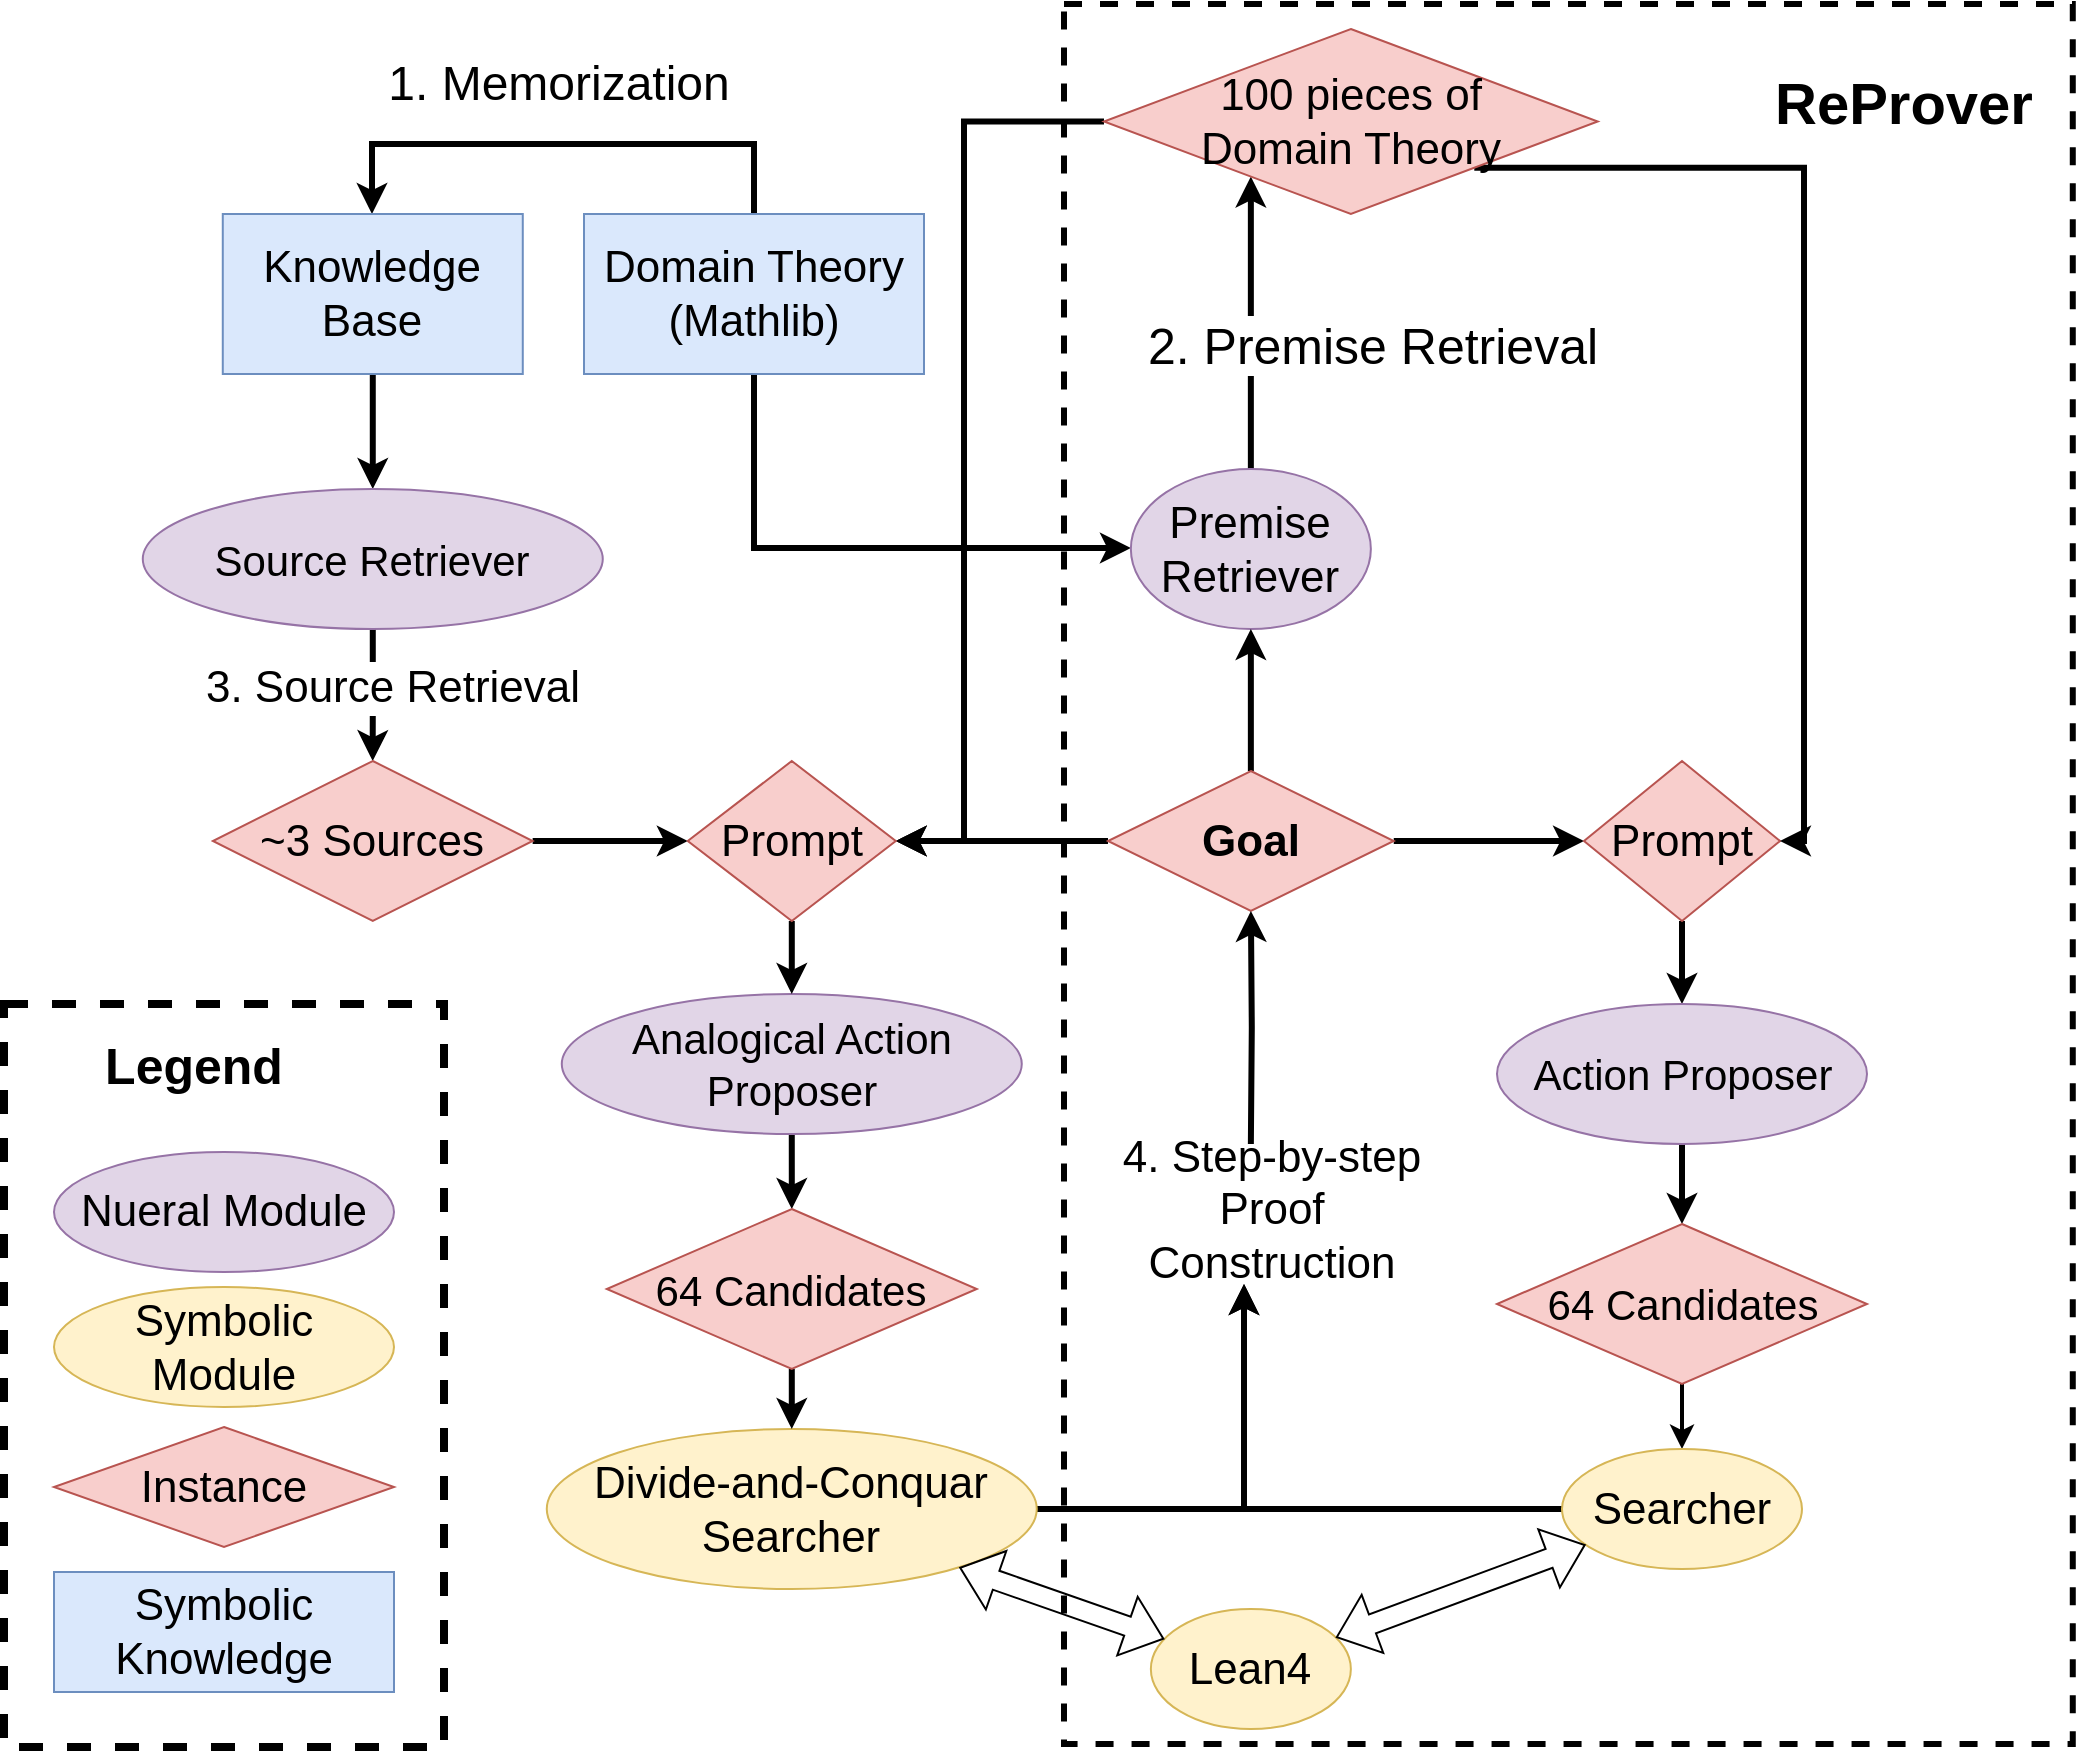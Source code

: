 <mxfile version="24.3.0" type="github">
  <diagram name="Page-1" id="IZ-Rrfjy0_TtdQrgrMoi">
    <mxGraphModel dx="1911" dy="1208" grid="1" gridSize="10" guides="1" tooltips="1" connect="1" arrows="1" fold="1" page="1" pageScale="1" pageWidth="1100" pageHeight="850" math="1" shadow="0">
      <root>
        <mxCell id="0" />
        <mxCell id="1" parent="0" />
        <mxCell id="Xpp3-1cy8L-rHU1XI7NB-74" value="" style="rounded=0;whiteSpace=wrap;html=1;dashed=1;fillColor=none;strokeWidth=3;fontSize=22;" parent="1" vertex="1">
          <mxGeometry x="580" y="20" width="504.39" height="870" as="geometry" />
        </mxCell>
        <mxCell id="mt0tTK6OPrf-Rs11sb0C-27" style="edgeStyle=orthogonalEdgeStyle;rounded=0;orthogonalLoop=1;jettySize=auto;html=1;strokeWidth=3;" edge="1" parent="1" source="Xpp3-1cy8L-rHU1XI7NB-1" target="Xpp3-1cy8L-rHU1XI7NB-8">
          <mxGeometry relative="1" as="geometry">
            <Array as="points">
              <mxPoint x="425" y="292" />
            </Array>
          </mxGeometry>
        </mxCell>
        <mxCell id="mt0tTK6OPrf-Rs11sb0C-33" style="edgeStyle=orthogonalEdgeStyle;rounded=0;orthogonalLoop=1;jettySize=auto;html=1;strokeWidth=3;" edge="1" parent="1" source="Xpp3-1cy8L-rHU1XI7NB-1" target="mt0tTK6OPrf-Rs11sb0C-2">
          <mxGeometry relative="1" as="geometry">
            <Array as="points">
              <mxPoint x="425" y="90" />
              <mxPoint x="234" y="90" />
            </Array>
          </mxGeometry>
        </mxCell>
        <mxCell id="mt0tTK6OPrf-Rs11sb0C-34" value="&lt;font style=&quot;font-size: 24px;&quot;&gt;1. Memorization&lt;/font&gt;" style="edgeLabel;html=1;align=center;verticalAlign=middle;resizable=0;points=[];" vertex="1" connectable="0" parent="mt0tTK6OPrf-Rs11sb0C-33">
          <mxGeometry x="-0.208" y="-2" relative="1" as="geometry">
            <mxPoint x="-30" y="-28" as="offset" />
          </mxGeometry>
        </mxCell>
        <mxCell id="Xpp3-1cy8L-rHU1XI7NB-1" value="Domain Theory (Mathlib)" style="rounded=0;whiteSpace=wrap;html=1;fillColor=#dae8fc;strokeColor=#6c8ebf;fontSize=22;" parent="1" vertex="1">
          <mxGeometry x="340" y="125" width="170" height="80" as="geometry" />
        </mxCell>
        <mxCell id="CLktLj2ley9Mtql9P5BX-3" style="edgeStyle=orthogonalEdgeStyle;rounded=0;orthogonalLoop=1;jettySize=auto;html=1;fontSize=22;strokeWidth=3;" parent="1" source="mt0tTK6OPrf-Rs11sb0C-17" target="Xpp3-1cy8L-rHU1XI7NB-43" edge="1">
          <mxGeometry relative="1" as="geometry">
            <mxPoint x="342.44" y="102.5" as="sourcePoint" />
            <mxPoint x="192.33" y="202.5" as="targetPoint" />
          </mxGeometry>
        </mxCell>
        <mxCell id="CLktLj2ley9Mtql9P5BX-15" value="&lt;font style=&quot;font-size: 22px;&quot;&gt;3. Source Retrieval&lt;/font&gt;" style="edgeLabel;html=1;align=center;verticalAlign=middle;resizable=0;points=[];fontSize=22;" parent="CLktLj2ley9Mtql9P5BX-3" vertex="1" connectable="0">
          <mxGeometry x="-0.068" y="2" relative="1" as="geometry">
            <mxPoint x="7" y="-2" as="offset" />
          </mxGeometry>
        </mxCell>
        <mxCell id="Xpp3-1cy8L-rHU1XI7NB-77" style="edgeStyle=orthogonalEdgeStyle;rounded=0;orthogonalLoop=1;jettySize=auto;html=1;fontSize=22;strokeWidth=3;" parent="1" source="Xpp3-1cy8L-rHU1XI7NB-8" target="Xpp3-1cy8L-rHU1XI7NB-11" edge="1">
          <mxGeometry relative="1" as="geometry">
            <Array as="points">
              <mxPoint x="680" y="282.5" />
              <mxPoint x="680" y="282.5" />
            </Array>
          </mxGeometry>
        </mxCell>
        <mxCell id="mt0tTK6OPrf-Rs11sb0C-16" value="&lt;span style=&quot;font-size: 25px;&quot;&gt;2. Premise Retrieval&lt;/span&gt;" style="edgeLabel;html=1;align=center;verticalAlign=middle;resizable=0;points=[];fontSize=25;" vertex="1" connectable="0" parent="Xpp3-1cy8L-rHU1XI7NB-77">
          <mxGeometry x="0.073" relative="1" as="geometry">
            <mxPoint x="60" y="16" as="offset" />
          </mxGeometry>
        </mxCell>
        <mxCell id="Xpp3-1cy8L-rHU1XI7NB-8" value="Premise Retriever" style="ellipse;whiteSpace=wrap;html=1;fillColor=#e1d5e7;strokeColor=#9673a6;fontSize=22;" parent="1" vertex="1">
          <mxGeometry x="613.43" y="252.5" width="120" height="80" as="geometry" />
        </mxCell>
        <mxCell id="Xpp3-1cy8L-rHU1XI7NB-76" style="edgeStyle=orthogonalEdgeStyle;rounded=0;orthogonalLoop=1;jettySize=auto;html=1;exitX=0.5;exitY=0;exitDx=0;exitDy=0;entryX=0.5;entryY=1;entryDx=0;entryDy=0;fontSize=22;strokeWidth=3;" parent="1" source="Xpp3-1cy8L-rHU1XI7NB-9" target="Xpp3-1cy8L-rHU1XI7NB-8" edge="1">
          <mxGeometry relative="1" as="geometry" />
        </mxCell>
        <mxCell id="mt0tTK6OPrf-Rs11sb0C-19" style="edgeStyle=orthogonalEdgeStyle;rounded=0;orthogonalLoop=1;jettySize=auto;html=1;strokeWidth=3;" edge="1" parent="1" source="Xpp3-1cy8L-rHU1XI7NB-9" target="Xpp3-1cy8L-rHU1XI7NB-46">
          <mxGeometry relative="1" as="geometry" />
        </mxCell>
        <mxCell id="mt0tTK6OPrf-Rs11sb0C-23" style="edgeStyle=orthogonalEdgeStyle;rounded=0;orthogonalLoop=1;jettySize=auto;html=1;strokeWidth=3;" edge="1" parent="1" source="Xpp3-1cy8L-rHU1XI7NB-9" target="mt0tTK6OPrf-Rs11sb0C-6">
          <mxGeometry relative="1" as="geometry" />
        </mxCell>
        <mxCell id="Xpp3-1cy8L-rHU1XI7NB-9" value="&lt;font style=&quot;font-size: 22px;&quot;&gt;&lt;b style=&quot;font-size: 22px;&quot;&gt;Goal&lt;/b&gt;&lt;/font&gt;" style="rhombus;whiteSpace=wrap;html=1;fontStyle=0;fillColor=#f8cecc;strokeColor=#b85450;fontSize=22;" parent="1" vertex="1">
          <mxGeometry x="601.99" y="403.5" width="142.89" height="70" as="geometry" />
        </mxCell>
        <mxCell id="Xpp3-1cy8L-rHU1XI7NB-21" value="Symbolic&lt;br style=&quot;font-size: 22px;&quot;&gt;Module" style="ellipse;whiteSpace=wrap;html=1;fillColor=#fff2cc;strokeColor=#d6b656;fontSize=22;" parent="1" vertex="1">
          <mxGeometry x="75.0" y="661.5" width="170" height="60" as="geometry" />
        </mxCell>
        <mxCell id="Xpp3-1cy8L-rHU1XI7NB-22" value="Instance" style="rhombus;whiteSpace=wrap;html=1;fillColor=#f8cecc;strokeColor=#b85450;fontSize=22;" parent="1" vertex="1">
          <mxGeometry x="75" y="731.5" width="170" height="60" as="geometry" />
        </mxCell>
        <mxCell id="Xpp3-1cy8L-rHU1XI7NB-23" value="Symbolic Knowledge" style="rounded=0;whiteSpace=wrap;html=1;fillColor=#dae8fc;strokeColor=#6c8ebf;fontSize=22;" parent="1" vertex="1">
          <mxGeometry x="75" y="804" width="170" height="60" as="geometry" />
        </mxCell>
        <mxCell id="Xpp3-1cy8L-rHU1XI7NB-52" style="edgeStyle=orthogonalEdgeStyle;rounded=0;orthogonalLoop=1;jettySize=auto;html=1;fontSize=22;strokeWidth=3;" parent="1" source="Xpp3-1cy8L-rHU1XI7NB-46" target="Xpp3-1cy8L-rHU1XI7NB-51" edge="1">
          <mxGeometry relative="1" as="geometry" />
        </mxCell>
        <mxCell id="Xpp3-1cy8L-rHU1XI7NB-46" value="Prompt" style="rhombus;whiteSpace=wrap;html=1;fillColor=#f8cecc;strokeColor=#b85450;fontSize=22;" parent="1" vertex="1">
          <mxGeometry x="840" y="398.5" width="98" height="80" as="geometry" />
        </mxCell>
        <mxCell id="Xpp3-1cy8L-rHU1XI7NB-54" value="" style="edgeStyle=orthogonalEdgeStyle;rounded=0;orthogonalLoop=1;jettySize=auto;html=1;fontSize=22;strokeWidth=3;" parent="1" source="Xpp3-1cy8L-rHU1XI7NB-51" target="Xpp3-1cy8L-rHU1XI7NB-53" edge="1">
          <mxGeometry relative="1" as="geometry" />
        </mxCell>
        <mxCell id="Xpp3-1cy8L-rHU1XI7NB-51" value="Action Proposer" style="ellipse;whiteSpace=wrap;html=1;fillColor=#e1d5e7;strokeColor=#9673a6;fontSize=21;" parent="1" vertex="1">
          <mxGeometry x="796.5" y="520" width="185" height="70" as="geometry" />
        </mxCell>
        <mxCell id="Xpp3-1cy8L-rHU1XI7NB-95" style="edgeStyle=orthogonalEdgeStyle;rounded=0;orthogonalLoop=1;jettySize=auto;html=1;fontSize=22;strokeWidth=2;" parent="1" source="Xpp3-1cy8L-rHU1XI7NB-53" target="Xpp3-1cy8L-rHU1XI7NB-55" edge="1">
          <mxGeometry relative="1" as="geometry" />
        </mxCell>
        <mxCell id="Xpp3-1cy8L-rHU1XI7NB-53" value="64 Candidates" style="rhombus;whiteSpace=wrap;html=1;fillColor=#f8cecc;strokeColor=#b85450;fontSize=21;" parent="1" vertex="1">
          <mxGeometry x="796.5" y="630" width="185" height="80" as="geometry" />
        </mxCell>
        <mxCell id="mt0tTK6OPrf-Rs11sb0C-25" style="edgeStyle=orthogonalEdgeStyle;rounded=0;orthogonalLoop=1;jettySize=auto;html=1;strokeWidth=3;" edge="1" parent="1" source="Xpp3-1cy8L-rHU1XI7NB-55">
          <mxGeometry relative="1" as="geometry">
            <mxPoint x="670" y="660" as="targetPoint" />
            <Array as="points">
              <mxPoint x="670" y="772" />
            </Array>
          </mxGeometry>
        </mxCell>
        <mxCell id="Xpp3-1cy8L-rHU1XI7NB-55" value="Searcher" style="ellipse;whiteSpace=wrap;html=1;fillColor=#fff2cc;strokeColor=#d6b656;fontSize=22;" parent="1" vertex="1">
          <mxGeometry x="829" y="742.5" width="120" height="60" as="geometry" />
        </mxCell>
        <mxCell id="Xpp3-1cy8L-rHU1XI7NB-56" value="Lean4" style="ellipse;whiteSpace=wrap;html=1;fillColor=#fff2cc;strokeColor=#d6b656;fontSize=22;" parent="1" vertex="1">
          <mxGeometry x="623.43" y="822.5" width="100" height="60" as="geometry" />
        </mxCell>
        <mxCell id="Xpp3-1cy8L-rHU1XI7NB-57" value="" style="endArrow=classic;startArrow=classic;html=1;rounded=0;fontSize=22;shape=flexArrow;" parent="1" source="Xpp3-1cy8L-rHU1XI7NB-56" target="Xpp3-1cy8L-rHU1XI7NB-55" edge="1">
          <mxGeometry width="50" height="50" relative="1" as="geometry">
            <mxPoint x="1102.133" y="917.063" as="sourcePoint" />
            <mxPoint x="1539.89" y="423.5" as="targetPoint" />
          </mxGeometry>
        </mxCell>
        <mxCell id="mt0tTK6OPrf-Rs11sb0C-14" style="edgeStyle=orthogonalEdgeStyle;rounded=0;orthogonalLoop=1;jettySize=auto;html=1;strokeWidth=3;" edge="1" parent="1" source="Xpp3-1cy8L-rHU1XI7NB-11" target="mt0tTK6OPrf-Rs11sb0C-6">
          <mxGeometry relative="1" as="geometry">
            <Array as="points">
              <mxPoint x="530" y="78.5" />
              <mxPoint x="530" y="438.5" />
            </Array>
          </mxGeometry>
        </mxCell>
        <mxCell id="mt0tTK6OPrf-Rs11sb0C-22" style="edgeStyle=orthogonalEdgeStyle;rounded=0;orthogonalLoop=1;jettySize=auto;html=1;exitX=1;exitY=1;exitDx=0;exitDy=0;strokeWidth=3;" edge="1" parent="1" source="Xpp3-1cy8L-rHU1XI7NB-11" target="Xpp3-1cy8L-rHU1XI7NB-46">
          <mxGeometry relative="1" as="geometry">
            <Array as="points">
              <mxPoint x="950" y="101.5" />
              <mxPoint x="950" y="438.5" />
            </Array>
          </mxGeometry>
        </mxCell>
        <mxCell id="Xpp3-1cy8L-rHU1XI7NB-11" value="100 pieces of &lt;br&gt;Domain Theory" style="rhombus;whiteSpace=wrap;html=1;fillColor=#f8cecc;strokeColor=#b85450;fontSize=22;" parent="1" vertex="1">
          <mxGeometry x="600" y="32.5" width="246.86" height="92.5" as="geometry" />
        </mxCell>
        <mxCell id="mt0tTK6OPrf-Rs11sb0C-1" style="edgeStyle=orthogonalEdgeStyle;rounded=0;orthogonalLoop=1;jettySize=auto;html=1;fontSize=11;strokeWidth=3;" edge="1" parent="1" target="Xpp3-1cy8L-rHU1XI7NB-9">
          <mxGeometry relative="1" as="geometry">
            <mxPoint x="673.43" y="590" as="sourcePoint" />
          </mxGeometry>
        </mxCell>
        <mxCell id="Xpp3-1cy8L-rHU1XI7NB-64" value="&lt;font style=&quot;font-size: 22px;&quot;&gt;4. Step-by-step Proof&lt;br style=&quot;font-size: 22px;&quot;&gt;Construction&lt;/font&gt;" style="text;html=1;strokeColor=none;fillColor=none;align=center;verticalAlign=middle;whiteSpace=wrap;rounded=0;fontSize=22;" parent="1" vertex="1">
          <mxGeometry x="600" y="590" width="167.94" height="65" as="geometry" />
        </mxCell>
        <mxCell id="mt0tTK6OPrf-Rs11sb0C-7" style="edgeStyle=orthogonalEdgeStyle;rounded=0;orthogonalLoop=1;jettySize=auto;html=1;strokeWidth=3;" edge="1" parent="1" source="Xpp3-1cy8L-rHU1XI7NB-43" target="mt0tTK6OPrf-Rs11sb0C-6">
          <mxGeometry relative="1" as="geometry">
            <mxPoint x="346.38" y="438.462" as="targetPoint" />
            <Array as="points" />
          </mxGeometry>
        </mxCell>
        <mxCell id="Xpp3-1cy8L-rHU1XI7NB-43" value="~3 Sources" style="rhombus;whiteSpace=wrap;html=1;fillColor=#f8cecc;strokeColor=#b85450;fontSize=22;" parent="1" vertex="1">
          <mxGeometry x="154.44" y="398.5" width="159.89" height="80" as="geometry" />
        </mxCell>
        <mxCell id="Xpp3-1cy8L-rHU1XI7NB-97" value="&lt;font style=&quot;font-size: 29px;&quot;&gt;ReProver&lt;/font&gt;" style="text;html=1;strokeColor=none;fillColor=none;align=center;verticalAlign=middle;whiteSpace=wrap;rounded=0;fontStyle=1;fontSize=29;" parent="1" vertex="1">
          <mxGeometry x="930" y="40" width="140" height="60" as="geometry" />
        </mxCell>
        <mxCell id="b3lWoeTVUII4R8HMTHZW-9" value="Nueral Module" style="ellipse;whiteSpace=wrap;html=1;fillColor=#e1d5e7;strokeColor=#9673a6;fontSize=22;" parent="1" vertex="1">
          <mxGeometry x="75" y="594" width="170" height="60" as="geometry" />
        </mxCell>
        <mxCell id="mt0tTK6OPrf-Rs11sb0C-18" style="edgeStyle=orthogonalEdgeStyle;rounded=0;orthogonalLoop=1;jettySize=auto;html=1;strokeWidth=3;" edge="1" parent="1" source="mt0tTK6OPrf-Rs11sb0C-2" target="mt0tTK6OPrf-Rs11sb0C-17">
          <mxGeometry relative="1" as="geometry" />
        </mxCell>
        <mxCell id="mt0tTK6OPrf-Rs11sb0C-2" value="Knowledge Base" style="rounded=0;whiteSpace=wrap;html=1;fillColor=#dae8fc;strokeColor=#6c8ebf;fontSize=22;" vertex="1" parent="1">
          <mxGeometry x="159.39" y="125" width="150" height="80" as="geometry" />
        </mxCell>
        <mxCell id="mt0tTK6OPrf-Rs11sb0C-10" style="edgeStyle=orthogonalEdgeStyle;rounded=0;orthogonalLoop=1;jettySize=auto;html=1;exitX=0.5;exitY=1;exitDx=0;exitDy=0;strokeWidth=3;" edge="1" parent="1" source="mt0tTK6OPrf-Rs11sb0C-4" target="mt0tTK6OPrf-Rs11sb0C-9">
          <mxGeometry relative="1" as="geometry" />
        </mxCell>
        <mxCell id="mt0tTK6OPrf-Rs11sb0C-4" value="Analogical Action Proposer" style="ellipse;whiteSpace=wrap;html=1;fillColor=#e1d5e7;strokeColor=#9673a6;fontSize=21;" vertex="1" parent="1">
          <mxGeometry x="328.89" y="515" width="230" height="70" as="geometry" />
        </mxCell>
        <mxCell id="mt0tTK6OPrf-Rs11sb0C-13" style="edgeStyle=orthogonalEdgeStyle;rounded=0;orthogonalLoop=1;jettySize=auto;html=1;strokeWidth=3;" edge="1" parent="1" source="mt0tTK6OPrf-Rs11sb0C-6" target="mt0tTK6OPrf-Rs11sb0C-4">
          <mxGeometry relative="1" as="geometry" />
        </mxCell>
        <mxCell id="mt0tTK6OPrf-Rs11sb0C-6" value="Prompt" style="rhombus;whiteSpace=wrap;html=1;fillColor=#f8cecc;strokeColor=#b85450;fontSize=22;" vertex="1" parent="1">
          <mxGeometry x="391.89" y="398.5" width="104" height="80" as="geometry" />
        </mxCell>
        <mxCell id="mt0tTK6OPrf-Rs11sb0C-24" style="edgeStyle=orthogonalEdgeStyle;rounded=0;orthogonalLoop=1;jettySize=auto;html=1;strokeWidth=3;" edge="1" parent="1" source="mt0tTK6OPrf-Rs11sb0C-8">
          <mxGeometry relative="1" as="geometry">
            <mxPoint x="670" y="660" as="targetPoint" />
            <Array as="points">
              <mxPoint x="670" y="772" />
            </Array>
          </mxGeometry>
        </mxCell>
        <mxCell id="mt0tTK6OPrf-Rs11sb0C-8" value="Divide-and-Conquar Searcher" style="ellipse;whiteSpace=wrap;html=1;fillColor=#fff2cc;strokeColor=#d6b656;fontSize=22;" vertex="1" parent="1">
          <mxGeometry x="321.39" y="732.5" width="245" height="80" as="geometry" />
        </mxCell>
        <mxCell id="mt0tTK6OPrf-Rs11sb0C-12" style="edgeStyle=orthogonalEdgeStyle;rounded=0;orthogonalLoop=1;jettySize=auto;html=1;strokeWidth=3;" edge="1" parent="1" source="mt0tTK6OPrf-Rs11sb0C-9" target="mt0tTK6OPrf-Rs11sb0C-8">
          <mxGeometry relative="1" as="geometry">
            <Array as="points" />
          </mxGeometry>
        </mxCell>
        <mxCell id="mt0tTK6OPrf-Rs11sb0C-9" value="64 Candidates" style="rhombus;whiteSpace=wrap;html=1;fillColor=#f8cecc;strokeColor=#b85450;fontSize=21;" vertex="1" parent="1">
          <mxGeometry x="351.39" y="622.5" width="185" height="80" as="geometry" />
        </mxCell>
        <mxCell id="mt0tTK6OPrf-Rs11sb0C-15" value="" style="endArrow=classic;startArrow=classic;html=1;rounded=0;fontSize=22;shape=flexArrow;" edge="1" parent="1" source="Xpp3-1cy8L-rHU1XI7NB-56" target="mt0tTK6OPrf-Rs11sb0C-8">
          <mxGeometry width="50" height="50" relative="1" as="geometry">
            <mxPoint x="607" y="884.5" as="sourcePoint" />
            <mxPoint x="430" y="902.5" as="targetPoint" />
          </mxGeometry>
        </mxCell>
        <mxCell id="mt0tTK6OPrf-Rs11sb0C-17" value="Source Retriever" style="ellipse;whiteSpace=wrap;html=1;fillColor=#e1d5e7;strokeColor=#9673a6;fontSize=21;" vertex="1" parent="1">
          <mxGeometry x="119.39" y="262.5" width="230" height="70" as="geometry" />
        </mxCell>
        <mxCell id="mt0tTK6OPrf-Rs11sb0C-30" value="&lt;font style=&quot;font-size: 25px;&quot;&gt;Legend&lt;/font&gt;" style="text;html=1;strokeColor=none;fillColor=none;align=center;verticalAlign=middle;whiteSpace=wrap;rounded=0;fontStyle=1;fontSize=25;" vertex="1" parent="1">
          <mxGeometry x="75.0" y="520" width="140" height="60" as="geometry" />
        </mxCell>
        <mxCell id="mt0tTK6OPrf-Rs11sb0C-31" value="" style="rounded=0;whiteSpace=wrap;html=1;dashed=1;fillColor=none;strokeWidth=4;fontSize=22;" vertex="1" parent="1">
          <mxGeometry x="50" y="520" width="220" height="371.5" as="geometry" />
        </mxCell>
      </root>
    </mxGraphModel>
  </diagram>
</mxfile>
